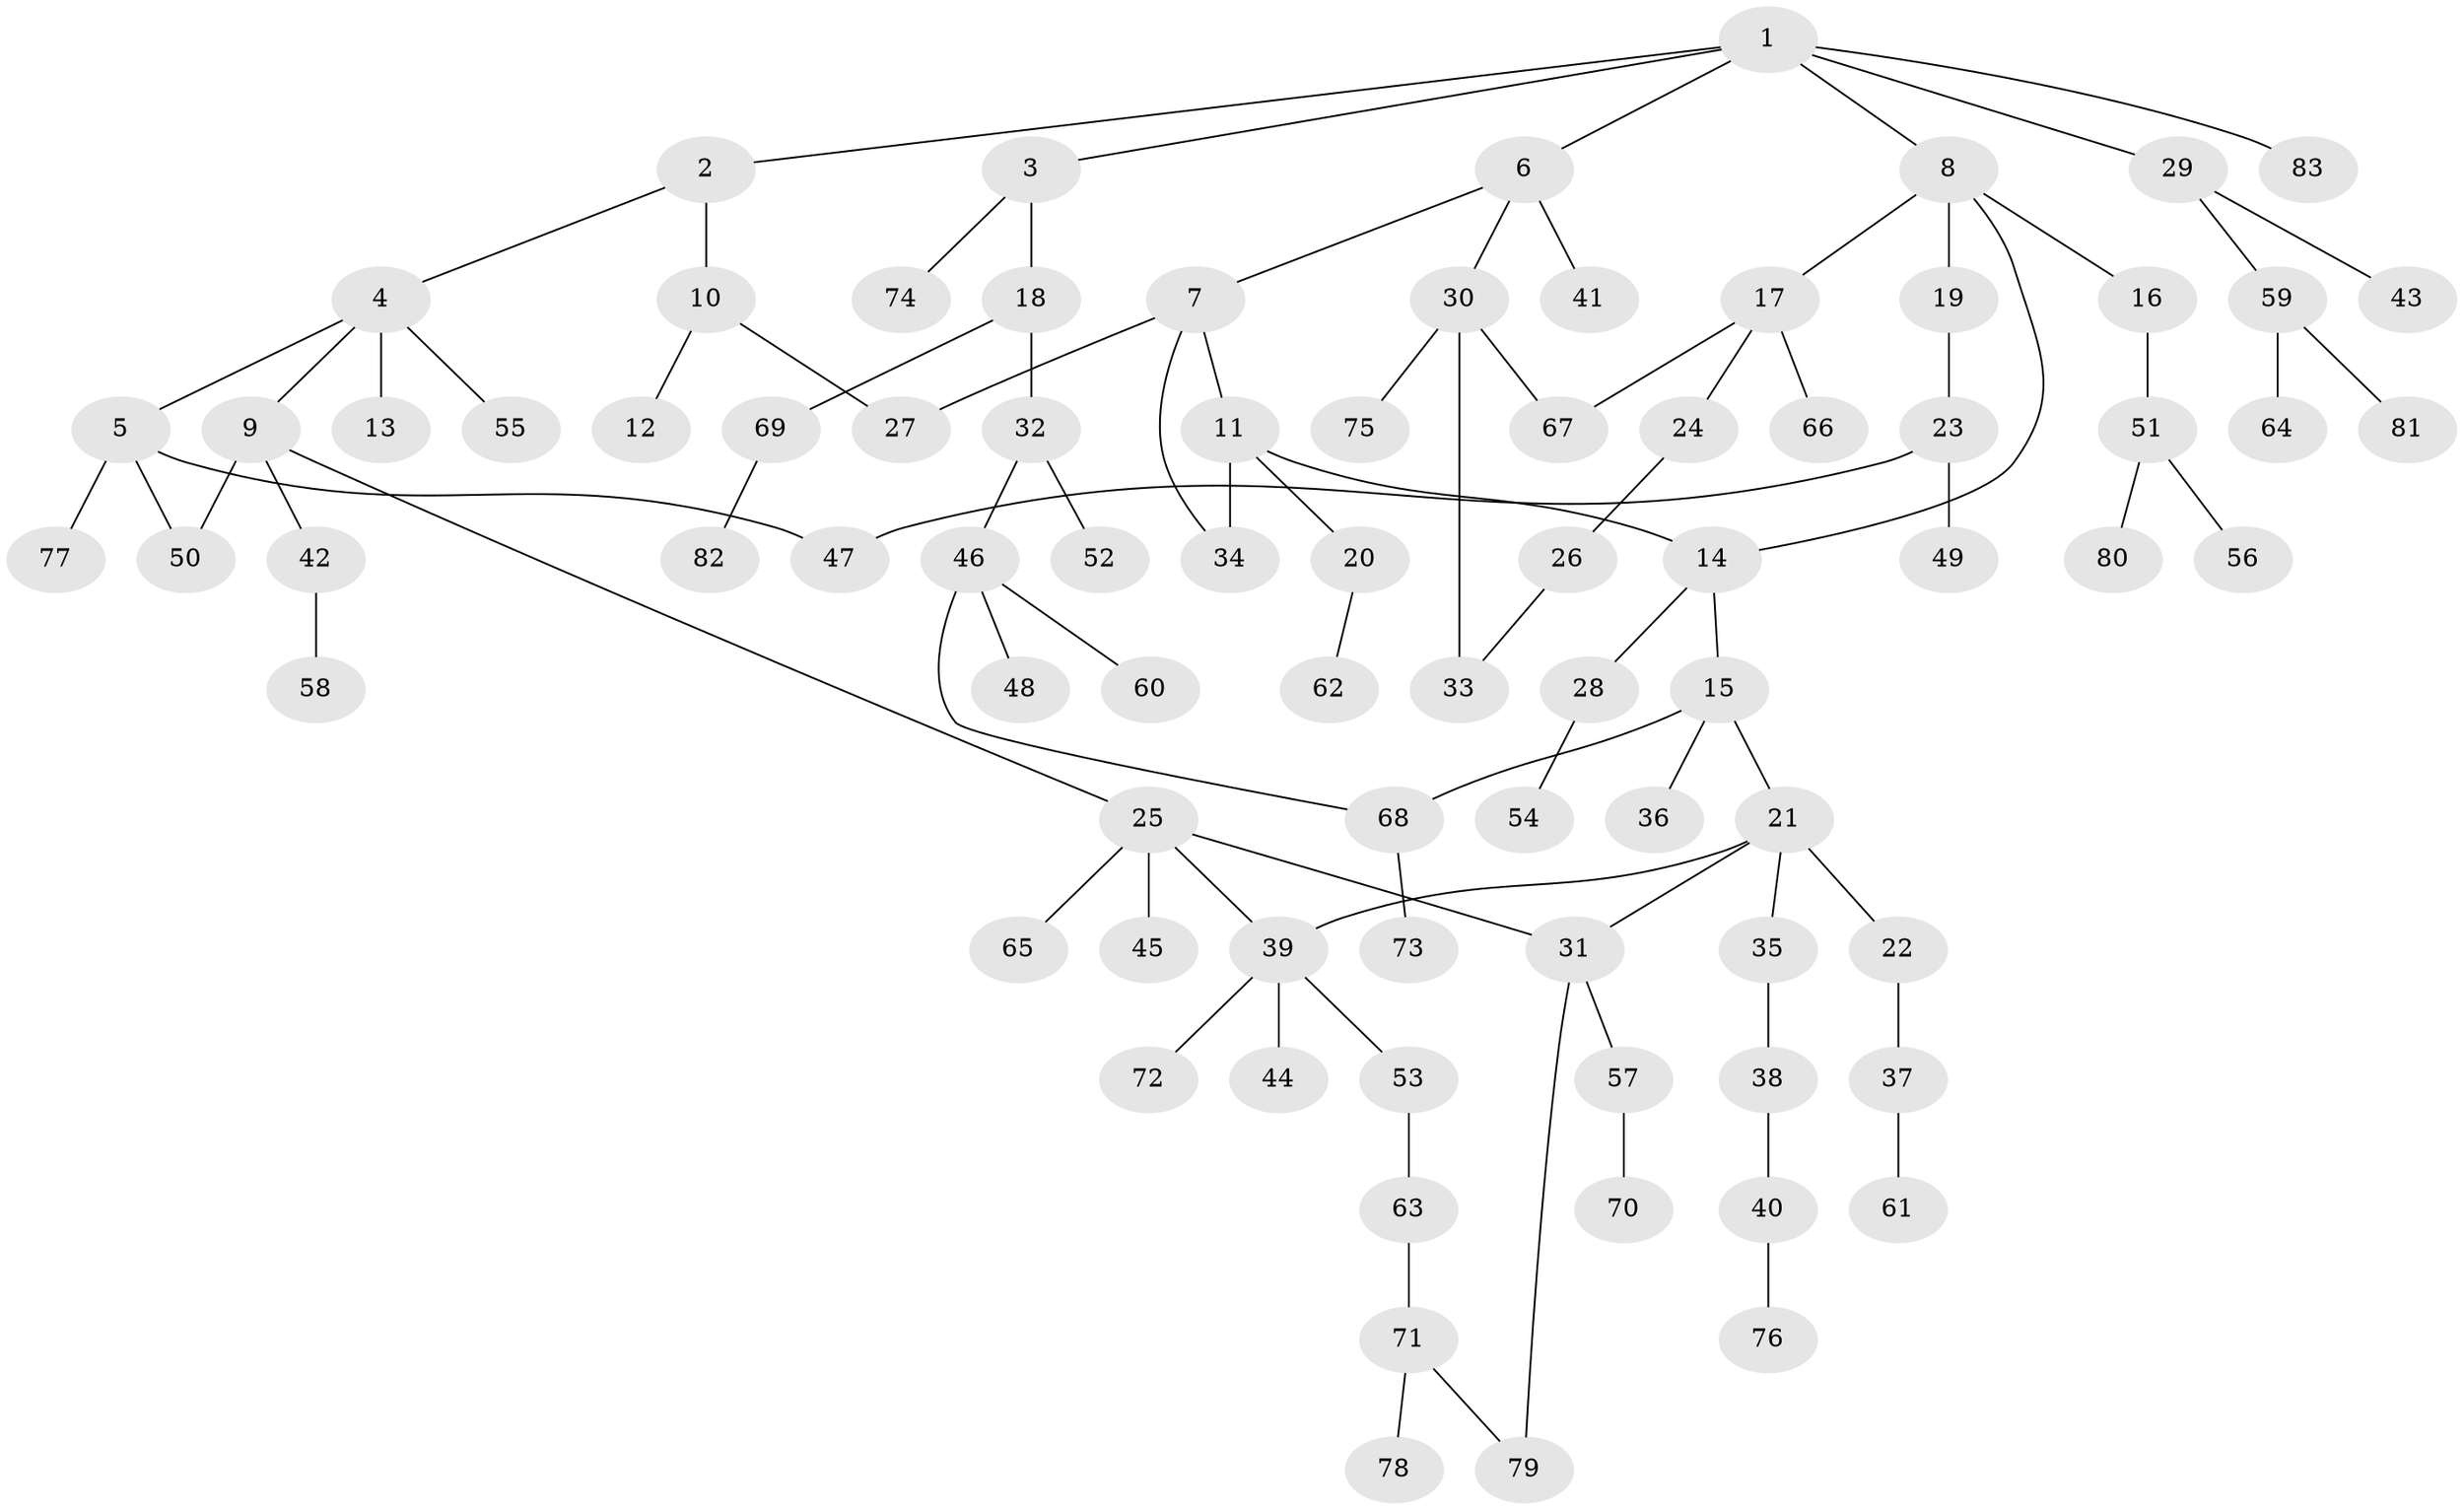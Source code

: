 // Generated by graph-tools (version 1.1) at 2025/42/03/09/25 04:42:28]
// undirected, 83 vertices, 93 edges
graph export_dot {
graph [start="1"]
  node [color=gray90,style=filled];
  1;
  2;
  3;
  4;
  5;
  6;
  7;
  8;
  9;
  10;
  11;
  12;
  13;
  14;
  15;
  16;
  17;
  18;
  19;
  20;
  21;
  22;
  23;
  24;
  25;
  26;
  27;
  28;
  29;
  30;
  31;
  32;
  33;
  34;
  35;
  36;
  37;
  38;
  39;
  40;
  41;
  42;
  43;
  44;
  45;
  46;
  47;
  48;
  49;
  50;
  51;
  52;
  53;
  54;
  55;
  56;
  57;
  58;
  59;
  60;
  61;
  62;
  63;
  64;
  65;
  66;
  67;
  68;
  69;
  70;
  71;
  72;
  73;
  74;
  75;
  76;
  77;
  78;
  79;
  80;
  81;
  82;
  83;
  1 -- 2;
  1 -- 3;
  1 -- 6;
  1 -- 8;
  1 -- 29;
  1 -- 83;
  2 -- 4;
  2 -- 10;
  3 -- 18;
  3 -- 74;
  4 -- 5;
  4 -- 9;
  4 -- 13;
  4 -- 55;
  5 -- 50;
  5 -- 77;
  5 -- 47;
  6 -- 7;
  6 -- 30;
  6 -- 41;
  7 -- 11;
  7 -- 34;
  7 -- 27;
  8 -- 14;
  8 -- 16;
  8 -- 17;
  8 -- 19;
  9 -- 25;
  9 -- 42;
  9 -- 50;
  10 -- 12;
  10 -- 27;
  11 -- 20;
  11 -- 34;
  11 -- 14;
  14 -- 15;
  14 -- 28;
  15 -- 21;
  15 -- 36;
  15 -- 68;
  16 -- 51;
  17 -- 24;
  17 -- 66;
  17 -- 67;
  18 -- 32;
  18 -- 69;
  19 -- 23;
  20 -- 62;
  21 -- 22;
  21 -- 35;
  21 -- 39;
  21 -- 31;
  22 -- 37;
  23 -- 47;
  23 -- 49;
  24 -- 26;
  25 -- 31;
  25 -- 45;
  25 -- 65;
  25 -- 39;
  26 -- 33;
  28 -- 54;
  29 -- 43;
  29 -- 59;
  30 -- 33;
  30 -- 75;
  30 -- 67;
  31 -- 57;
  31 -- 79;
  32 -- 46;
  32 -- 52;
  35 -- 38;
  37 -- 61;
  38 -- 40;
  39 -- 44;
  39 -- 53;
  39 -- 72;
  40 -- 76;
  42 -- 58;
  46 -- 48;
  46 -- 60;
  46 -- 68;
  51 -- 56;
  51 -- 80;
  53 -- 63;
  57 -- 70;
  59 -- 64;
  59 -- 81;
  63 -- 71;
  68 -- 73;
  69 -- 82;
  71 -- 78;
  71 -- 79;
}
